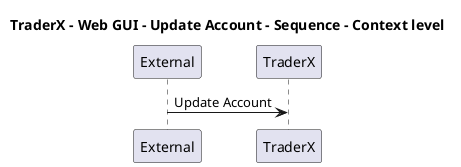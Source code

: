 @startuml

title TraderX - Web GUI - Update Account - Sequence - Context level

participant "External" as C4InterFlow.SoftwareSystems.ExternalSystem
participant "TraderX" as TraderX.SoftwareSystems.TraderX

C4InterFlow.SoftwareSystems.ExternalSystem -> TraderX.SoftwareSystems.TraderX : Update Account


@enduml
